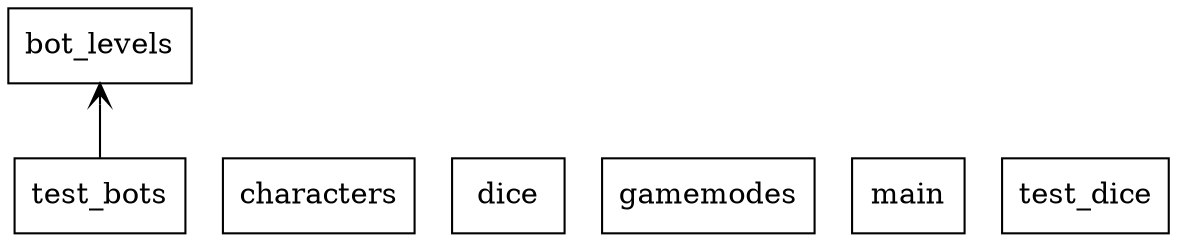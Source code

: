 digraph "packages" {
rankdir=BT
charset="utf-8"
"bot_levels" [color="black", label="bot_levels", shape="box", style="solid"];
"characters" [color="black", label="characters", shape="box", style="solid"];
"dice" [color="black", label="dice", shape="box", style="solid"];
"gamemodes" [color="black", label="gamemodes", shape="box", style="solid"];
"main" [color="black", label="main", shape="box", style="solid"];
"test_bots" [color="black", label="test_bots", shape="box", style="solid"];
"test_dice" [color="black", label="test_dice", shape="box", style="solid"];
"test_bots" -> "bot_levels" [arrowhead="open", arrowtail="none"];
}
